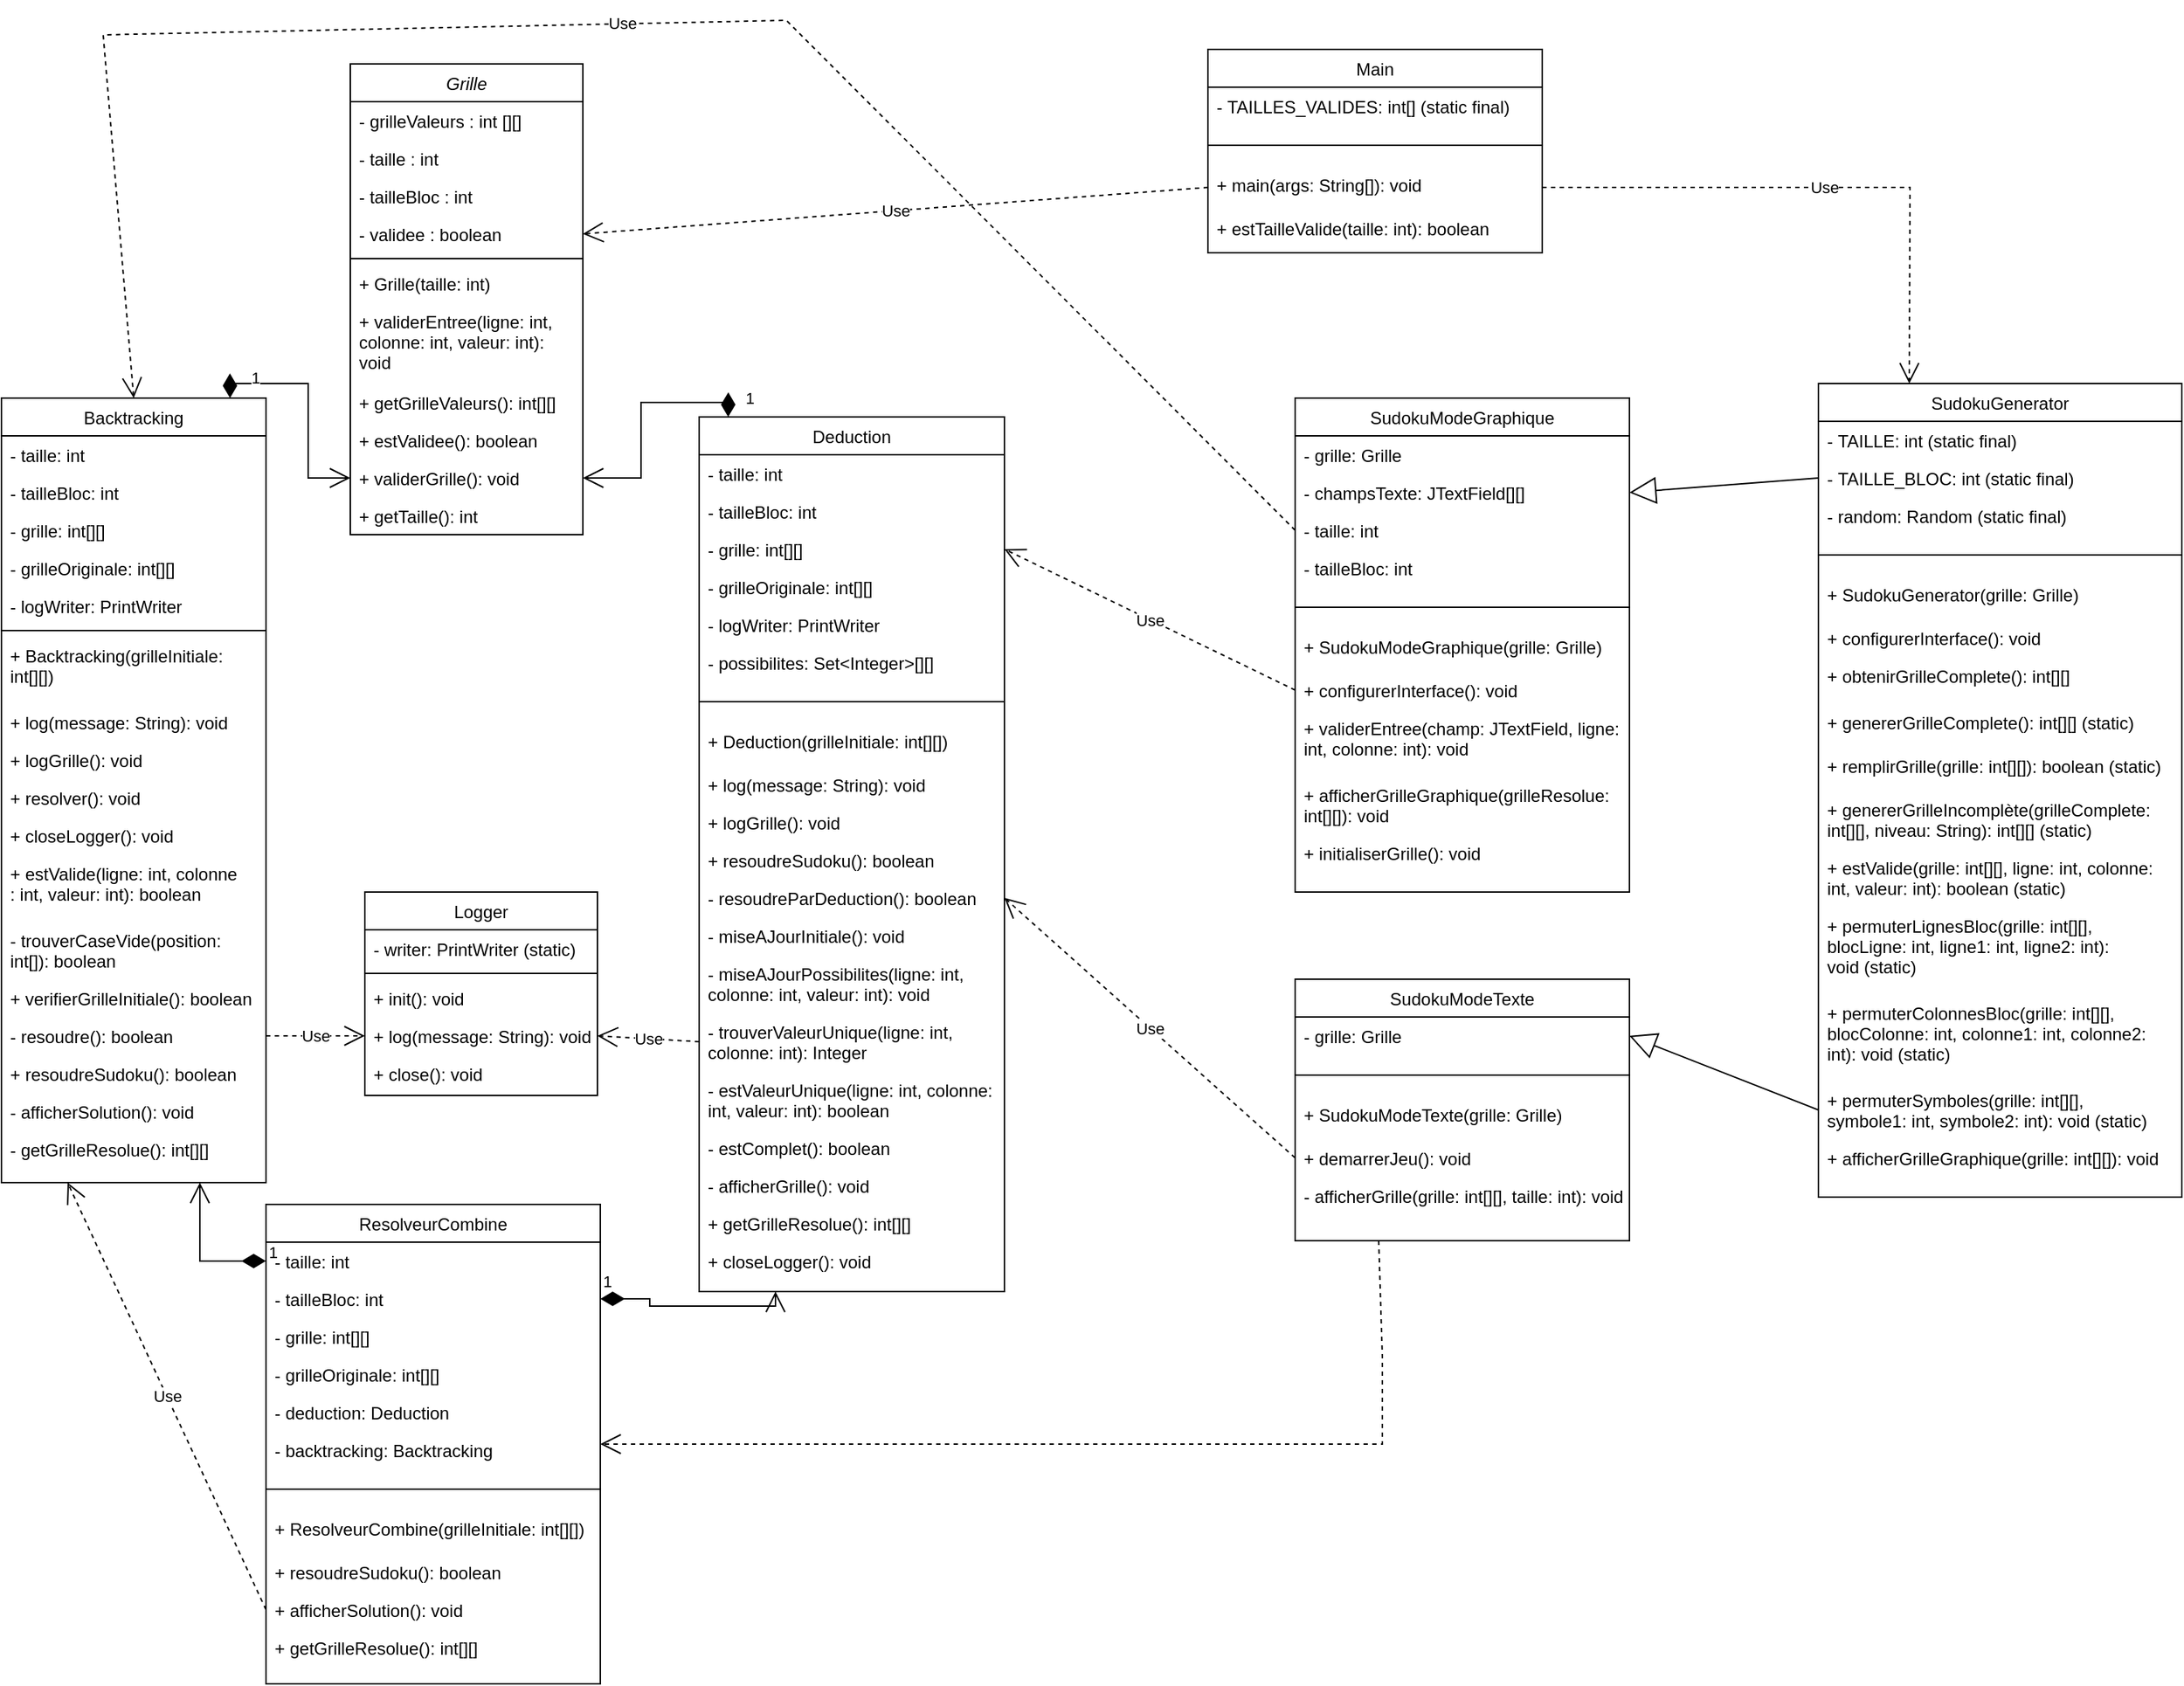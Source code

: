 <mxfile version="26.0.11">
  <diagram id="C5RBs43oDa-KdzZeNtuy" name="Page-1">
    <mxGraphModel grid="1" page="1" gridSize="10" guides="1" tooltips="1" connect="1" arrows="1" fold="1" pageScale="1" pageWidth="827" pageHeight="1169" math="0" shadow="0">
      <root>
        <mxCell id="WIyWlLk6GJQsqaUBKTNV-0" />
        <mxCell id="WIyWlLk6GJQsqaUBKTNV-1" parent="WIyWlLk6GJQsqaUBKTNV-0" />
        <mxCell id="zkfFHV4jXpPFQw0GAbJ--0" value="Grille" style="swimlane;fontStyle=2;align=center;verticalAlign=top;childLayout=stackLayout;horizontal=1;startSize=26;horizontalStack=0;resizeParent=1;resizeLast=0;collapsible=1;marginBottom=0;rounded=0;shadow=0;strokeWidth=1;" vertex="1" parent="WIyWlLk6GJQsqaUBKTNV-1">
          <mxGeometry x="370" y="40" width="160" height="324" as="geometry">
            <mxRectangle x="230" y="140" width="160" height="26" as="alternateBounds" />
          </mxGeometry>
        </mxCell>
        <mxCell id="zkfFHV4jXpPFQw0GAbJ--1" value="- grilleValeurs : int [][]" style="text;align=left;verticalAlign=top;spacingLeft=4;spacingRight=4;overflow=hidden;rotatable=0;points=[[0,0.5],[1,0.5]];portConstraint=eastwest;" vertex="1" parent="zkfFHV4jXpPFQw0GAbJ--0">
          <mxGeometry y="26" width="160" height="26" as="geometry" />
        </mxCell>
        <mxCell id="zkfFHV4jXpPFQw0GAbJ--2" value="- taille : int" style="text;align=left;verticalAlign=top;spacingLeft=4;spacingRight=4;overflow=hidden;rotatable=0;points=[[0,0.5],[1,0.5]];portConstraint=eastwest;rounded=0;shadow=0;html=0;" vertex="1" parent="zkfFHV4jXpPFQw0GAbJ--0">
          <mxGeometry y="52" width="160" height="26" as="geometry" />
        </mxCell>
        <mxCell id="zkfFHV4jXpPFQw0GAbJ--3" value="- tailleBloc : int&#xa;" style="text;align=left;verticalAlign=top;spacingLeft=4;spacingRight=4;overflow=hidden;rotatable=0;points=[[0,0.5],[1,0.5]];portConstraint=eastwest;rounded=0;shadow=0;html=0;" vertex="1" parent="zkfFHV4jXpPFQw0GAbJ--0">
          <mxGeometry y="78" width="160" height="26" as="geometry" />
        </mxCell>
        <mxCell id="7qTJmq_UCXZNehp3RRfn-0" value="- validee : boolean&#xa;" style="text;align=left;verticalAlign=top;spacingLeft=4;spacingRight=4;overflow=hidden;rotatable=0;points=[[0,0.5],[1,0.5]];portConstraint=eastwest;rounded=0;shadow=0;html=0;" vertex="1" parent="zkfFHV4jXpPFQw0GAbJ--0">
          <mxGeometry y="104" width="160" height="26" as="geometry" />
        </mxCell>
        <mxCell id="zkfFHV4jXpPFQw0GAbJ--4" value="" style="line;html=1;strokeWidth=1;align=left;verticalAlign=middle;spacingTop=-1;spacingLeft=3;spacingRight=3;rotatable=0;labelPosition=right;points=[];portConstraint=eastwest;" vertex="1" parent="zkfFHV4jXpPFQw0GAbJ--0">
          <mxGeometry y="130" width="160" height="8" as="geometry" />
        </mxCell>
        <mxCell id="zkfFHV4jXpPFQw0GAbJ--5" value="+ Grille(taille: int)&#xa;" style="text;align=left;verticalAlign=top;spacingLeft=4;spacingRight=4;overflow=hidden;rotatable=0;points=[[0,0.5],[1,0.5]];portConstraint=eastwest;" vertex="1" parent="zkfFHV4jXpPFQw0GAbJ--0">
          <mxGeometry y="138" width="160" height="26" as="geometry" />
        </mxCell>
        <mxCell id="7qTJmq_UCXZNehp3RRfn-1" value="+ validerEntree(ligne: int, &#xa;colonne: int, valeur: int): &#xa;void" style="text;align=left;verticalAlign=top;spacingLeft=4;spacingRight=4;overflow=hidden;rotatable=0;points=[[0,0.5],[1,0.5]];portConstraint=eastwest;" vertex="1" parent="zkfFHV4jXpPFQw0GAbJ--0">
          <mxGeometry y="164" width="160" height="56" as="geometry" />
        </mxCell>
        <mxCell id="7qTJmq_UCXZNehp3RRfn-2" value="+ getGrilleValeurs(): int[][]" style="text;align=left;verticalAlign=top;spacingLeft=4;spacingRight=4;overflow=hidden;rotatable=0;points=[[0,0.5],[1,0.5]];portConstraint=eastwest;" vertex="1" parent="zkfFHV4jXpPFQw0GAbJ--0">
          <mxGeometry y="220" width="160" height="26" as="geometry" />
        </mxCell>
        <mxCell id="7qTJmq_UCXZNehp3RRfn-3" value="+ estValidee(): boolean" style="text;align=left;verticalAlign=top;spacingLeft=4;spacingRight=4;overflow=hidden;rotatable=0;points=[[0,0.5],[1,0.5]];portConstraint=eastwest;" vertex="1" parent="zkfFHV4jXpPFQw0GAbJ--0">
          <mxGeometry y="246" width="160" height="26" as="geometry" />
        </mxCell>
        <mxCell id="7qTJmq_UCXZNehp3RRfn-4" value="+ validerGrille(): void" style="text;align=left;verticalAlign=top;spacingLeft=4;spacingRight=4;overflow=hidden;rotatable=0;points=[[0,0.5],[1,0.5]];portConstraint=eastwest;" vertex="1" parent="zkfFHV4jXpPFQw0GAbJ--0">
          <mxGeometry y="272" width="160" height="26" as="geometry" />
        </mxCell>
        <mxCell id="7qTJmq_UCXZNehp3RRfn-5" value="+ getTaille(): int" style="text;align=left;verticalAlign=top;spacingLeft=4;spacingRight=4;overflow=hidden;rotatable=0;points=[[0,0.5],[1,0.5]];portConstraint=eastwest;" vertex="1" parent="zkfFHV4jXpPFQw0GAbJ--0">
          <mxGeometry y="298" width="160" height="26" as="geometry" />
        </mxCell>
        <mxCell id="zkfFHV4jXpPFQw0GAbJ--13" value="Logger" style="swimlane;fontStyle=0;align=center;verticalAlign=top;childLayout=stackLayout;horizontal=1;startSize=26;horizontalStack=0;resizeParent=1;resizeLast=0;collapsible=1;marginBottom=0;rounded=0;shadow=0;strokeWidth=1;" vertex="1" parent="WIyWlLk6GJQsqaUBKTNV-1">
          <mxGeometry x="380" y="610" width="160" height="140" as="geometry">
            <mxRectangle x="340" y="380" width="170" height="26" as="alternateBounds" />
          </mxGeometry>
        </mxCell>
        <mxCell id="zkfFHV4jXpPFQw0GAbJ--14" value="- writer: PrintWriter (static)" style="text;align=left;verticalAlign=top;spacingLeft=4;spacingRight=4;overflow=hidden;rotatable=0;points=[[0,0.5],[1,0.5]];portConstraint=eastwest;" vertex="1" parent="zkfFHV4jXpPFQw0GAbJ--13">
          <mxGeometry y="26" width="160" height="26" as="geometry" />
        </mxCell>
        <mxCell id="zkfFHV4jXpPFQw0GAbJ--15" value="" style="line;html=1;strokeWidth=1;align=left;verticalAlign=middle;spacingTop=-1;spacingLeft=3;spacingRight=3;rotatable=0;labelPosition=right;points=[];portConstraint=eastwest;" vertex="1" parent="zkfFHV4jXpPFQw0GAbJ--13">
          <mxGeometry y="52" width="160" height="8" as="geometry" />
        </mxCell>
        <mxCell id="7qTJmq_UCXZNehp3RRfn-16" value="+ init(): void" style="text;align=left;verticalAlign=top;spacingLeft=4;spacingRight=4;overflow=hidden;rotatable=0;points=[[0,0.5],[1,0.5]];portConstraint=eastwest;" vertex="1" parent="zkfFHV4jXpPFQw0GAbJ--13">
          <mxGeometry y="60" width="160" height="26" as="geometry" />
        </mxCell>
        <mxCell id="7qTJmq_UCXZNehp3RRfn-17" value="+ log(message: String): void" style="text;align=left;verticalAlign=top;spacingLeft=4;spacingRight=4;overflow=hidden;rotatable=0;points=[[0,0.5],[1,0.5]];portConstraint=eastwest;" vertex="1" parent="zkfFHV4jXpPFQw0GAbJ--13">
          <mxGeometry y="86" width="160" height="26" as="geometry" />
        </mxCell>
        <mxCell id="7qTJmq_UCXZNehp3RRfn-18" value="+ close(): void" style="text;align=left;verticalAlign=top;spacingLeft=4;spacingRight=4;overflow=hidden;rotatable=0;points=[[0,0.5],[1,0.5]];portConstraint=eastwest;" vertex="1" parent="zkfFHV4jXpPFQw0GAbJ--13">
          <mxGeometry y="112" width="160" height="26" as="geometry" />
        </mxCell>
        <mxCell id="zkfFHV4jXpPFQw0GAbJ--17" value="Backtracking" style="swimlane;fontStyle=0;align=center;verticalAlign=top;childLayout=stackLayout;horizontal=1;startSize=26;horizontalStack=0;resizeParent=1;resizeLast=0;collapsible=1;marginBottom=0;rounded=0;shadow=0;strokeWidth=1;" vertex="1" parent="WIyWlLk6GJQsqaUBKTNV-1">
          <mxGeometry x="130" y="270" width="182" height="540" as="geometry">
            <mxRectangle x="550" y="140" width="160" height="26" as="alternateBounds" />
          </mxGeometry>
        </mxCell>
        <mxCell id="zkfFHV4jXpPFQw0GAbJ--18" value="- taille: int" style="text;align=left;verticalAlign=top;spacingLeft=4;spacingRight=4;overflow=hidden;rotatable=0;points=[[0,0.5],[1,0.5]];portConstraint=eastwest;" vertex="1" parent="zkfFHV4jXpPFQw0GAbJ--17">
          <mxGeometry y="26" width="182" height="26" as="geometry" />
        </mxCell>
        <mxCell id="zkfFHV4jXpPFQw0GAbJ--19" value="- tailleBloc: int" style="text;align=left;verticalAlign=top;spacingLeft=4;spacingRight=4;overflow=hidden;rotatable=0;points=[[0,0.5],[1,0.5]];portConstraint=eastwest;rounded=0;shadow=0;html=0;" vertex="1" parent="zkfFHV4jXpPFQw0GAbJ--17">
          <mxGeometry y="52" width="182" height="26" as="geometry" />
        </mxCell>
        <mxCell id="zkfFHV4jXpPFQw0GAbJ--20" value="- grille: int[][]" style="text;align=left;verticalAlign=top;spacingLeft=4;spacingRight=4;overflow=hidden;rotatable=0;points=[[0,0.5],[1,0.5]];portConstraint=eastwest;rounded=0;shadow=0;html=0;" vertex="1" parent="zkfFHV4jXpPFQw0GAbJ--17">
          <mxGeometry y="78" width="182" height="26" as="geometry" />
        </mxCell>
        <mxCell id="zkfFHV4jXpPFQw0GAbJ--21" value="- grilleOriginale: int[][]" style="text;align=left;verticalAlign=top;spacingLeft=4;spacingRight=4;overflow=hidden;rotatable=0;points=[[0,0.5],[1,0.5]];portConstraint=eastwest;rounded=0;shadow=0;html=0;" vertex="1" parent="zkfFHV4jXpPFQw0GAbJ--17">
          <mxGeometry y="104" width="182" height="26" as="geometry" />
        </mxCell>
        <mxCell id="zkfFHV4jXpPFQw0GAbJ--22" value="- logWriter: PrintWriter" style="text;align=left;verticalAlign=top;spacingLeft=4;spacingRight=4;overflow=hidden;rotatable=0;points=[[0,0.5],[1,0.5]];portConstraint=eastwest;rounded=0;shadow=0;html=0;" vertex="1" parent="zkfFHV4jXpPFQw0GAbJ--17">
          <mxGeometry y="130" width="182" height="26" as="geometry" />
        </mxCell>
        <mxCell id="zkfFHV4jXpPFQw0GAbJ--23" value="" style="line;html=1;strokeWidth=1;align=left;verticalAlign=middle;spacingTop=-1;spacingLeft=3;spacingRight=3;rotatable=0;labelPosition=right;points=[];portConstraint=eastwest;" vertex="1" parent="zkfFHV4jXpPFQw0GAbJ--17">
          <mxGeometry y="156" width="182" height="8" as="geometry" />
        </mxCell>
        <mxCell id="zkfFHV4jXpPFQw0GAbJ--24" value="+ Backtracking(grilleInitiale: &#xa;int[][])" style="text;align=left;verticalAlign=top;spacingLeft=4;spacingRight=4;overflow=hidden;rotatable=0;points=[[0,0.5],[1,0.5]];portConstraint=eastwest;" vertex="1" parent="zkfFHV4jXpPFQw0GAbJ--17">
          <mxGeometry y="164" width="182" height="46" as="geometry" />
        </mxCell>
        <mxCell id="zkfFHV4jXpPFQw0GAbJ--25" value="+ log(message: String): void" style="text;align=left;verticalAlign=top;spacingLeft=4;spacingRight=4;overflow=hidden;rotatable=0;points=[[0,0.5],[1,0.5]];portConstraint=eastwest;" vertex="1" parent="zkfFHV4jXpPFQw0GAbJ--17">
          <mxGeometry y="210" width="182" height="26" as="geometry" />
        </mxCell>
        <mxCell id="7qTJmq_UCXZNehp3RRfn-6" value="+ logGrille(): void" style="text;align=left;verticalAlign=top;spacingLeft=4;spacingRight=4;overflow=hidden;rotatable=0;points=[[0,0.5],[1,0.5]];portConstraint=eastwest;" vertex="1" parent="zkfFHV4jXpPFQw0GAbJ--17">
          <mxGeometry y="236" width="182" height="26" as="geometry" />
        </mxCell>
        <mxCell id="7qTJmq_UCXZNehp3RRfn-7" value="+ resolver(): void" style="text;align=left;verticalAlign=top;spacingLeft=4;spacingRight=4;overflow=hidden;rotatable=0;points=[[0,0.5],[1,0.5]];portConstraint=eastwest;" vertex="1" parent="zkfFHV4jXpPFQw0GAbJ--17">
          <mxGeometry y="262" width="182" height="26" as="geometry" />
        </mxCell>
        <mxCell id="7qTJmq_UCXZNehp3RRfn-8" value="+ closeLogger(): void " style="text;align=left;verticalAlign=top;spacingLeft=4;spacingRight=4;overflow=hidden;rotatable=0;points=[[0,0.5],[1,0.5]];portConstraint=eastwest;" vertex="1" parent="zkfFHV4jXpPFQw0GAbJ--17">
          <mxGeometry y="288" width="182" height="26" as="geometry" />
        </mxCell>
        <mxCell id="7qTJmq_UCXZNehp3RRfn-9" value="+ estValide(ligne: int, colonne&#xa;: int, valeur: int): boolean" style="text;align=left;verticalAlign=top;spacingLeft=4;spacingRight=4;overflow=hidden;rotatable=0;points=[[0,0.5],[1,0.5]];portConstraint=eastwest;" vertex="1" parent="zkfFHV4jXpPFQw0GAbJ--17">
          <mxGeometry y="314" width="182" height="46" as="geometry" />
        </mxCell>
        <mxCell id="7qTJmq_UCXZNehp3RRfn-10" value="- trouverCaseVide(position: &#xa;int[]): boolean" style="text;align=left;verticalAlign=top;spacingLeft=4;spacingRight=4;overflow=hidden;rotatable=0;points=[[0,0.5],[1,0.5]];portConstraint=eastwest;" vertex="1" parent="zkfFHV4jXpPFQw0GAbJ--17">
          <mxGeometry y="360" width="182" height="40" as="geometry" />
        </mxCell>
        <mxCell id="7qTJmq_UCXZNehp3RRfn-11" value="+ verifierGrilleInitiale(): boolean" style="text;align=left;verticalAlign=top;spacingLeft=4;spacingRight=4;overflow=hidden;rotatable=0;points=[[0,0.5],[1,0.5]];portConstraint=eastwest;" vertex="1" parent="zkfFHV4jXpPFQw0GAbJ--17">
          <mxGeometry y="400" width="182" height="26" as="geometry" />
        </mxCell>
        <mxCell id="7qTJmq_UCXZNehp3RRfn-12" value="- resoudre(): boolean" style="text;align=left;verticalAlign=top;spacingLeft=4;spacingRight=4;overflow=hidden;rotatable=0;points=[[0,0.5],[1,0.5]];portConstraint=eastwest;" vertex="1" parent="zkfFHV4jXpPFQw0GAbJ--17">
          <mxGeometry y="426" width="182" height="26" as="geometry" />
        </mxCell>
        <mxCell id="7qTJmq_UCXZNehp3RRfn-13" value="+ resoudreSudoku(): boolean" style="text;align=left;verticalAlign=top;spacingLeft=4;spacingRight=4;overflow=hidden;rotatable=0;points=[[0,0.5],[1,0.5]];portConstraint=eastwest;" vertex="1" parent="zkfFHV4jXpPFQw0GAbJ--17">
          <mxGeometry y="452" width="182" height="26" as="geometry" />
        </mxCell>
        <mxCell id="7qTJmq_UCXZNehp3RRfn-14" value="- afficherSolution(): void" style="text;align=left;verticalAlign=top;spacingLeft=4;spacingRight=4;overflow=hidden;rotatable=0;points=[[0,0.5],[1,0.5]];portConstraint=eastwest;" vertex="1" parent="zkfFHV4jXpPFQw0GAbJ--17">
          <mxGeometry y="478" width="182" height="26" as="geometry" />
        </mxCell>
        <mxCell id="7qTJmq_UCXZNehp3RRfn-15" value="- getGrilleResolue(): int[][]" style="text;align=left;verticalAlign=top;spacingLeft=4;spacingRight=4;overflow=hidden;rotatable=0;points=[[0,0.5],[1,0.5]];portConstraint=eastwest;" vertex="1" parent="zkfFHV4jXpPFQw0GAbJ--17">
          <mxGeometry y="504" width="182" height="26" as="geometry" />
        </mxCell>
        <mxCell id="7qTJmq_UCXZNehp3RRfn-20" value="Deduction" style="swimlane;fontStyle=0;align=center;verticalAlign=top;childLayout=stackLayout;horizontal=1;startSize=26;horizontalStack=0;resizeParent=1;resizeLast=0;collapsible=1;marginBottom=0;rounded=0;shadow=0;strokeWidth=1;" vertex="1" parent="WIyWlLk6GJQsqaUBKTNV-1">
          <mxGeometry x="610" y="283" width="210" height="602" as="geometry">
            <mxRectangle x="550" y="140" width="160" height="26" as="alternateBounds" />
          </mxGeometry>
        </mxCell>
        <mxCell id="7qTJmq_UCXZNehp3RRfn-21" value="- taille: int" style="text;align=left;verticalAlign=top;spacingLeft=4;spacingRight=4;overflow=hidden;rotatable=0;points=[[0,0.5],[1,0.5]];portConstraint=eastwest;" vertex="1" parent="7qTJmq_UCXZNehp3RRfn-20">
          <mxGeometry y="26" width="210" height="26" as="geometry" />
        </mxCell>
        <mxCell id="7qTJmq_UCXZNehp3RRfn-22" value="- tailleBloc: int" style="text;align=left;verticalAlign=top;spacingLeft=4;spacingRight=4;overflow=hidden;rotatable=0;points=[[0,0.5],[1,0.5]];portConstraint=eastwest;rounded=0;shadow=0;html=0;" vertex="1" parent="7qTJmq_UCXZNehp3RRfn-20">
          <mxGeometry y="52" width="210" height="26" as="geometry" />
        </mxCell>
        <mxCell id="7qTJmq_UCXZNehp3RRfn-23" value="- grille: int[][]" style="text;align=left;verticalAlign=top;spacingLeft=4;spacingRight=4;overflow=hidden;rotatable=0;points=[[0,0.5],[1,0.5]];portConstraint=eastwest;rounded=0;shadow=0;html=0;" vertex="1" parent="7qTJmq_UCXZNehp3RRfn-20">
          <mxGeometry y="78" width="210" height="26" as="geometry" />
        </mxCell>
        <mxCell id="7qTJmq_UCXZNehp3RRfn-24" value="- grilleOriginale: int[][]" style="text;align=left;verticalAlign=top;spacingLeft=4;spacingRight=4;overflow=hidden;rotatable=0;points=[[0,0.5],[1,0.5]];portConstraint=eastwest;rounded=0;shadow=0;html=0;" vertex="1" parent="7qTJmq_UCXZNehp3RRfn-20">
          <mxGeometry y="104" width="210" height="26" as="geometry" />
        </mxCell>
        <mxCell id="7qTJmq_UCXZNehp3RRfn-25" value="- logWriter: PrintWriter" style="text;align=left;verticalAlign=top;spacingLeft=4;spacingRight=4;overflow=hidden;rotatable=0;points=[[0,0.5],[1,0.5]];portConstraint=eastwest;rounded=0;shadow=0;html=0;" vertex="1" parent="7qTJmq_UCXZNehp3RRfn-20">
          <mxGeometry y="130" width="210" height="26" as="geometry" />
        </mxCell>
        <mxCell id="7qTJmq_UCXZNehp3RRfn-39" value="- possibilites: Set&lt;Integer&gt;[][]" style="text;align=left;verticalAlign=top;spacingLeft=4;spacingRight=4;overflow=hidden;rotatable=0;points=[[0,0.5],[1,0.5]];portConstraint=eastwest;rounded=0;shadow=0;html=0;" vertex="1" parent="7qTJmq_UCXZNehp3RRfn-20">
          <mxGeometry y="156" width="210" height="26" as="geometry" />
        </mxCell>
        <mxCell id="7qTJmq_UCXZNehp3RRfn-26" value="" style="line;html=1;strokeWidth=1;align=left;verticalAlign=middle;spacingTop=-1;spacingLeft=3;spacingRight=3;rotatable=0;labelPosition=right;points=[];portConstraint=eastwest;" vertex="1" parent="7qTJmq_UCXZNehp3RRfn-20">
          <mxGeometry y="182" width="210" height="28" as="geometry" />
        </mxCell>
        <mxCell id="7qTJmq_UCXZNehp3RRfn-27" value="+ Deduction(grilleInitiale: int[][])" style="text;align=left;verticalAlign=top;spacingLeft=4;spacingRight=4;overflow=hidden;rotatable=0;points=[[0,0.5],[1,0.5]];portConstraint=eastwest;" vertex="1" parent="7qTJmq_UCXZNehp3RRfn-20">
          <mxGeometry y="210" width="210" height="30" as="geometry" />
        </mxCell>
        <mxCell id="7qTJmq_UCXZNehp3RRfn-28" value="+ log(message: String): void" style="text;align=left;verticalAlign=top;spacingLeft=4;spacingRight=4;overflow=hidden;rotatable=0;points=[[0,0.5],[1,0.5]];portConstraint=eastwest;" vertex="1" parent="7qTJmq_UCXZNehp3RRfn-20">
          <mxGeometry y="240" width="210" height="26" as="geometry" />
        </mxCell>
        <mxCell id="7qTJmq_UCXZNehp3RRfn-29" value="+ logGrille(): void" style="text;align=left;verticalAlign=top;spacingLeft=4;spacingRight=4;overflow=hidden;rotatable=0;points=[[0,0.5],[1,0.5]];portConstraint=eastwest;" vertex="1" parent="7qTJmq_UCXZNehp3RRfn-20">
          <mxGeometry y="266" width="210" height="26" as="geometry" />
        </mxCell>
        <mxCell id="7qTJmq_UCXZNehp3RRfn-30" value="+ resoudreSudoku(): boolean" style="text;align=left;verticalAlign=top;spacingLeft=4;spacingRight=4;overflow=hidden;rotatable=0;points=[[0,0.5],[1,0.5]];portConstraint=eastwest;" vertex="1" parent="7qTJmq_UCXZNehp3RRfn-20">
          <mxGeometry y="292" width="210" height="26" as="geometry" />
        </mxCell>
        <mxCell id="7qTJmq_UCXZNehp3RRfn-31" value="- resoudreParDeduction(): boolean" style="text;align=left;verticalAlign=top;spacingLeft=4;spacingRight=4;overflow=hidden;rotatable=0;points=[[0,0.5],[1,0.5]];portConstraint=eastwest;" vertex="1" parent="7qTJmq_UCXZNehp3RRfn-20">
          <mxGeometry y="318" width="210" height="26" as="geometry" />
        </mxCell>
        <mxCell id="7qTJmq_UCXZNehp3RRfn-32" value="- miseAJourInitiale(): void" style="text;align=left;verticalAlign=top;spacingLeft=4;spacingRight=4;overflow=hidden;rotatable=0;points=[[0,0.5],[1,0.5]];portConstraint=eastwest;" vertex="1" parent="7qTJmq_UCXZNehp3RRfn-20">
          <mxGeometry y="344" width="210" height="26" as="geometry" />
        </mxCell>
        <mxCell id="7qTJmq_UCXZNehp3RRfn-33" value="- miseAJourPossibilites(ligne: int, &#xa;colonne: int, valeur: int): void" style="text;align=left;verticalAlign=top;spacingLeft=4;spacingRight=4;overflow=hidden;rotatable=0;points=[[0,0.5],[1,0.5]];portConstraint=eastwest;" vertex="1" parent="7qTJmq_UCXZNehp3RRfn-20">
          <mxGeometry y="370" width="210" height="40" as="geometry" />
        </mxCell>
        <mxCell id="7qTJmq_UCXZNehp3RRfn-34" value="- trouverValeurUnique(ligne: int, &#xa;colonne: int): Integer" style="text;align=left;verticalAlign=top;spacingLeft=4;spacingRight=4;overflow=hidden;rotatable=0;points=[[0,0.5],[1,0.5]];portConstraint=eastwest;" vertex="1" parent="7qTJmq_UCXZNehp3RRfn-20">
          <mxGeometry y="410" width="210" height="40" as="geometry" />
        </mxCell>
        <mxCell id="7qTJmq_UCXZNehp3RRfn-35" value="- estValeurUnique(ligne: int, colonne: &#xa;int, valeur: int): boolean" style="text;align=left;verticalAlign=top;spacingLeft=4;spacingRight=4;overflow=hidden;rotatable=0;points=[[0,0.5],[1,0.5]];portConstraint=eastwest;" vertex="1" parent="7qTJmq_UCXZNehp3RRfn-20">
          <mxGeometry y="450" width="210" height="40" as="geometry" />
        </mxCell>
        <mxCell id="7qTJmq_UCXZNehp3RRfn-36" value="- estComplet(): boolean" style="text;align=left;verticalAlign=top;spacingLeft=4;spacingRight=4;overflow=hidden;rotatable=0;points=[[0,0.5],[1,0.5]];portConstraint=eastwest;" vertex="1" parent="7qTJmq_UCXZNehp3RRfn-20">
          <mxGeometry y="490" width="210" height="26" as="geometry" />
        </mxCell>
        <mxCell id="7qTJmq_UCXZNehp3RRfn-37" value="- afficherGrille(): void" style="text;align=left;verticalAlign=top;spacingLeft=4;spacingRight=4;overflow=hidden;rotatable=0;points=[[0,0.5],[1,0.5]];portConstraint=eastwest;" vertex="1" parent="7qTJmq_UCXZNehp3RRfn-20">
          <mxGeometry y="516" width="210" height="26" as="geometry" />
        </mxCell>
        <mxCell id="7qTJmq_UCXZNehp3RRfn-38" value="+ getGrilleResolue(): int[][]" style="text;align=left;verticalAlign=top;spacingLeft=4;spacingRight=4;overflow=hidden;rotatable=0;points=[[0,0.5],[1,0.5]];portConstraint=eastwest;" vertex="1" parent="7qTJmq_UCXZNehp3RRfn-20">
          <mxGeometry y="542" width="210" height="26" as="geometry" />
        </mxCell>
        <mxCell id="7qTJmq_UCXZNehp3RRfn-41" value="+ closeLogger(): void" style="text;align=left;verticalAlign=top;spacingLeft=4;spacingRight=4;overflow=hidden;rotatable=0;points=[[0,0.5],[1,0.5]];portConstraint=eastwest;" vertex="1" parent="7qTJmq_UCXZNehp3RRfn-20">
          <mxGeometry y="568" width="210" height="26" as="geometry" />
        </mxCell>
        <mxCell id="7qTJmq_UCXZNehp3RRfn-63" value="SudokuModeGraphique     " style="swimlane;fontStyle=0;align=center;verticalAlign=top;childLayout=stackLayout;horizontal=1;startSize=26;horizontalStack=0;resizeParent=1;resizeLast=0;collapsible=1;marginBottom=0;rounded=0;shadow=0;strokeWidth=1;" vertex="1" parent="WIyWlLk6GJQsqaUBKTNV-1">
          <mxGeometry x="1020" y="270" width="230" height="340" as="geometry">
            <mxRectangle x="550" y="140" width="160" height="26" as="alternateBounds" />
          </mxGeometry>
        </mxCell>
        <mxCell id="7qTJmq_UCXZNehp3RRfn-64" value="- grille: Grille" style="text;align=left;verticalAlign=top;spacingLeft=4;spacingRight=4;overflow=hidden;rotatable=0;points=[[0,0.5],[1,0.5]];portConstraint=eastwest;" vertex="1" parent="7qTJmq_UCXZNehp3RRfn-63">
          <mxGeometry y="26" width="230" height="26" as="geometry" />
        </mxCell>
        <mxCell id="7qTJmq_UCXZNehp3RRfn-65" value="- champsTexte: JTextField[][]" style="text;align=left;verticalAlign=top;spacingLeft=4;spacingRight=4;overflow=hidden;rotatable=0;points=[[0,0.5],[1,0.5]];portConstraint=eastwest;rounded=0;shadow=0;html=0;" vertex="1" parent="7qTJmq_UCXZNehp3RRfn-63">
          <mxGeometry y="52" width="230" height="26" as="geometry" />
        </mxCell>
        <mxCell id="7qTJmq_UCXZNehp3RRfn-66" value="- taille: int" style="text;align=left;verticalAlign=top;spacingLeft=4;spacingRight=4;overflow=hidden;rotatable=0;points=[[0,0.5],[1,0.5]];portConstraint=eastwest;rounded=0;shadow=0;html=0;" vertex="1" parent="7qTJmq_UCXZNehp3RRfn-63">
          <mxGeometry y="78" width="230" height="26" as="geometry" />
        </mxCell>
        <mxCell id="7qTJmq_UCXZNehp3RRfn-67" value="- tailleBloc: int" style="text;align=left;verticalAlign=top;spacingLeft=4;spacingRight=4;overflow=hidden;rotatable=0;points=[[0,0.5],[1,0.5]];portConstraint=eastwest;rounded=0;shadow=0;html=0;" vertex="1" parent="7qTJmq_UCXZNehp3RRfn-63">
          <mxGeometry y="104" width="230" height="26" as="geometry" />
        </mxCell>
        <mxCell id="7qTJmq_UCXZNehp3RRfn-70" value="" style="line;html=1;strokeWidth=1;align=left;verticalAlign=middle;spacingTop=-1;spacingLeft=3;spacingRight=3;rotatable=0;labelPosition=right;points=[];portConstraint=eastwest;" vertex="1" parent="7qTJmq_UCXZNehp3RRfn-63">
          <mxGeometry y="130" width="230" height="28" as="geometry" />
        </mxCell>
        <mxCell id="7qTJmq_UCXZNehp3RRfn-71" value="+ SudokuModeGraphique(grille: Grille)" style="text;align=left;verticalAlign=top;spacingLeft=4;spacingRight=4;overflow=hidden;rotatable=0;points=[[0,0.5],[1,0.5]];portConstraint=eastwest;" vertex="1" parent="7qTJmq_UCXZNehp3RRfn-63">
          <mxGeometry y="158" width="230" height="30" as="geometry" />
        </mxCell>
        <mxCell id="7qTJmq_UCXZNehp3RRfn-72" value="+ configurerInterface(): void" style="text;align=left;verticalAlign=top;spacingLeft=4;spacingRight=4;overflow=hidden;rotatable=0;points=[[0,0.5],[1,0.5]];portConstraint=eastwest;" vertex="1" parent="7qTJmq_UCXZNehp3RRfn-63">
          <mxGeometry y="188" width="230" height="26" as="geometry" />
        </mxCell>
        <mxCell id="7qTJmq_UCXZNehp3RRfn-73" value="+ validerEntree(champ: JTextField, ligne: &#xa;int, colonne: int): void" style="text;align=left;verticalAlign=top;spacingLeft=4;spacingRight=4;overflow=hidden;rotatable=0;points=[[0,0.5],[1,0.5]];portConstraint=eastwest;" vertex="1" parent="7qTJmq_UCXZNehp3RRfn-63">
          <mxGeometry y="214" width="230" height="46" as="geometry" />
        </mxCell>
        <mxCell id="7qTJmq_UCXZNehp3RRfn-74" value="+ afficherGrilleGraphique(grilleResolue: &#xa;int[][]): void" style="text;align=left;verticalAlign=top;spacingLeft=4;spacingRight=4;overflow=hidden;rotatable=0;points=[[0,0.5],[1,0.5]];portConstraint=eastwest;" vertex="1" parent="7qTJmq_UCXZNehp3RRfn-63">
          <mxGeometry y="260" width="230" height="40" as="geometry" />
        </mxCell>
        <mxCell id="7qTJmq_UCXZNehp3RRfn-75" value="+ initialiserGrille(): void" style="text;align=left;verticalAlign=top;spacingLeft=4;spacingRight=4;overflow=hidden;rotatable=0;points=[[0,0.5],[1,0.5]];portConstraint=eastwest;" vertex="1" parent="7qTJmq_UCXZNehp3RRfn-63">
          <mxGeometry y="300" width="230" height="30" as="geometry" />
        </mxCell>
        <mxCell id="7qTJmq_UCXZNehp3RRfn-76" value="SudokuModeTexte" style="swimlane;fontStyle=0;align=center;verticalAlign=top;childLayout=stackLayout;horizontal=1;startSize=26;horizontalStack=0;resizeParent=1;resizeLast=0;collapsible=1;marginBottom=0;rounded=0;shadow=0;strokeWidth=1;" vertex="1" parent="WIyWlLk6GJQsqaUBKTNV-1">
          <mxGeometry x="1020" y="670" width="230" height="180" as="geometry">
            <mxRectangle x="550" y="140" width="160" height="26" as="alternateBounds" />
          </mxGeometry>
        </mxCell>
        <mxCell id="7qTJmq_UCXZNehp3RRfn-77" value="- grille: Grille" style="text;align=left;verticalAlign=top;spacingLeft=4;spacingRight=4;overflow=hidden;rotatable=0;points=[[0,0.5],[1,0.5]];portConstraint=eastwest;" vertex="1" parent="7qTJmq_UCXZNehp3RRfn-76">
          <mxGeometry y="26" width="230" height="26" as="geometry" />
        </mxCell>
        <mxCell id="7qTJmq_UCXZNehp3RRfn-81" value="" style="line;html=1;strokeWidth=1;align=left;verticalAlign=middle;spacingTop=-1;spacingLeft=3;spacingRight=3;rotatable=0;labelPosition=right;points=[];portConstraint=eastwest;" vertex="1" parent="7qTJmq_UCXZNehp3RRfn-76">
          <mxGeometry y="52" width="230" height="28" as="geometry" />
        </mxCell>
        <mxCell id="7qTJmq_UCXZNehp3RRfn-82" value="+ SudokuModeTexte(grille: Grille)" style="text;align=left;verticalAlign=top;spacingLeft=4;spacingRight=4;overflow=hidden;rotatable=0;points=[[0,0.5],[1,0.5]];portConstraint=eastwest;" vertex="1" parent="7qTJmq_UCXZNehp3RRfn-76">
          <mxGeometry y="80" width="230" height="30" as="geometry" />
        </mxCell>
        <mxCell id="7qTJmq_UCXZNehp3RRfn-83" value="+ demarrerJeu(): void" style="text;align=left;verticalAlign=top;spacingLeft=4;spacingRight=4;overflow=hidden;rotatable=0;points=[[0,0.5],[1,0.5]];portConstraint=eastwest;" vertex="1" parent="7qTJmq_UCXZNehp3RRfn-76">
          <mxGeometry y="110" width="230" height="26" as="geometry" />
        </mxCell>
        <mxCell id="7qTJmq_UCXZNehp3RRfn-84" value="- afficherGrille(grille: int[][], taille: int): void" style="text;align=left;verticalAlign=top;spacingLeft=4;spacingRight=4;overflow=hidden;rotatable=0;points=[[0,0.5],[1,0.5]];portConstraint=eastwest;" vertex="1" parent="7qTJmq_UCXZNehp3RRfn-76">
          <mxGeometry y="136" width="230" height="24" as="geometry" />
        </mxCell>
        <mxCell id="7qTJmq_UCXZNehp3RRfn-87" value="SudokuGenerator            " style="swimlane;fontStyle=0;align=center;verticalAlign=top;childLayout=stackLayout;horizontal=1;startSize=26;horizontalStack=0;resizeParent=1;resizeLast=0;collapsible=1;marginBottom=0;rounded=0;shadow=0;strokeWidth=1;" vertex="1" parent="WIyWlLk6GJQsqaUBKTNV-1">
          <mxGeometry x="1380" y="260" width="250" height="560" as="geometry">
            <mxRectangle x="550" y="140" width="160" height="26" as="alternateBounds" />
          </mxGeometry>
        </mxCell>
        <mxCell id="7qTJmq_UCXZNehp3RRfn-88" value="- TAILLE: int (static final)" style="text;align=left;verticalAlign=top;spacingLeft=4;spacingRight=4;overflow=hidden;rotatable=0;points=[[0,0.5],[1,0.5]];portConstraint=eastwest;" vertex="1" parent="7qTJmq_UCXZNehp3RRfn-87">
          <mxGeometry y="26" width="250" height="26" as="geometry" />
        </mxCell>
        <mxCell id="7qTJmq_UCXZNehp3RRfn-89" value="- TAILLE_BLOC: int (static final)" style="text;align=left;verticalAlign=top;spacingLeft=4;spacingRight=4;overflow=hidden;rotatable=0;points=[[0,0.5],[1,0.5]];portConstraint=eastwest;rounded=0;shadow=0;html=0;" vertex="1" parent="7qTJmq_UCXZNehp3RRfn-87">
          <mxGeometry y="52" width="250" height="26" as="geometry" />
        </mxCell>
        <mxCell id="7qTJmq_UCXZNehp3RRfn-90" value="- random: Random (static final)" style="text;align=left;verticalAlign=top;spacingLeft=4;spacingRight=4;overflow=hidden;rotatable=0;points=[[0,0.5],[1,0.5]];portConstraint=eastwest;rounded=0;shadow=0;html=0;" vertex="1" parent="7qTJmq_UCXZNehp3RRfn-87">
          <mxGeometry y="78" width="250" height="26" as="geometry" />
        </mxCell>
        <mxCell id="7qTJmq_UCXZNehp3RRfn-92" value="" style="line;html=1;strokeWidth=1;align=left;verticalAlign=middle;spacingTop=-1;spacingLeft=3;spacingRight=3;rotatable=0;labelPosition=right;points=[];portConstraint=eastwest;" vertex="1" parent="7qTJmq_UCXZNehp3RRfn-87">
          <mxGeometry y="104" width="250" height="28" as="geometry" />
        </mxCell>
        <mxCell id="7qTJmq_UCXZNehp3RRfn-93" value="+ SudokuGenerator(grille: Grille)" style="text;align=left;verticalAlign=top;spacingLeft=4;spacingRight=4;overflow=hidden;rotatable=0;points=[[0,0.5],[1,0.5]];portConstraint=eastwest;" vertex="1" parent="7qTJmq_UCXZNehp3RRfn-87">
          <mxGeometry y="132" width="250" height="30" as="geometry" />
        </mxCell>
        <mxCell id="7qTJmq_UCXZNehp3RRfn-94" value="+ configurerInterface(): void" style="text;align=left;verticalAlign=top;spacingLeft=4;spacingRight=4;overflow=hidden;rotatable=0;points=[[0,0.5],[1,0.5]];portConstraint=eastwest;" vertex="1" parent="7qTJmq_UCXZNehp3RRfn-87">
          <mxGeometry y="162" width="250" height="26" as="geometry" />
        </mxCell>
        <mxCell id="7qTJmq_UCXZNehp3RRfn-95" value="+ obtenirGrilleComplete(): int[][]" style="text;align=left;verticalAlign=top;spacingLeft=4;spacingRight=4;overflow=hidden;rotatable=0;points=[[0,0.5],[1,0.5]];portConstraint=eastwest;" vertex="1" parent="7qTJmq_UCXZNehp3RRfn-87">
          <mxGeometry y="188" width="250" height="32" as="geometry" />
        </mxCell>
        <mxCell id="7qTJmq_UCXZNehp3RRfn-96" value="+ genererGrilleComplete(): int[][] (static)" style="text;align=left;verticalAlign=top;spacingLeft=4;spacingRight=4;overflow=hidden;rotatable=0;points=[[0,0.5],[1,0.5]];portConstraint=eastwest;" vertex="1" parent="7qTJmq_UCXZNehp3RRfn-87">
          <mxGeometry y="220" width="250" height="30" as="geometry" />
        </mxCell>
        <mxCell id="7qTJmq_UCXZNehp3RRfn-97" value="+ remplirGrille(grille: int[][]): boolean (static)" style="text;align=left;verticalAlign=top;spacingLeft=4;spacingRight=4;overflow=hidden;rotatable=0;points=[[0,0.5],[1,0.5]];portConstraint=eastwest;" vertex="1" parent="7qTJmq_UCXZNehp3RRfn-87">
          <mxGeometry y="250" width="250" height="30" as="geometry" />
        </mxCell>
        <mxCell id="7qTJmq_UCXZNehp3RRfn-98" value="+ genererGrilleIncomplète(grilleComplete: &#xa;int[][], niveau: String): int[][] (static)" style="text;align=left;verticalAlign=top;spacingLeft=4;spacingRight=4;overflow=hidden;rotatable=0;points=[[0,0.5],[1,0.5]];portConstraint=eastwest;" vertex="1" parent="7qTJmq_UCXZNehp3RRfn-87">
          <mxGeometry y="280" width="250" height="40" as="geometry" />
        </mxCell>
        <mxCell id="7qTJmq_UCXZNehp3RRfn-99" value="+ estValide(grille: int[][], ligne: int, colonne: &#xa;int, valeur: int): boolean (static)" style="text;align=left;verticalAlign=top;spacingLeft=4;spacingRight=4;overflow=hidden;rotatable=0;points=[[0,0.5],[1,0.5]];portConstraint=eastwest;" vertex="1" parent="7qTJmq_UCXZNehp3RRfn-87">
          <mxGeometry y="320" width="250" height="40" as="geometry" />
        </mxCell>
        <mxCell id="7qTJmq_UCXZNehp3RRfn-100" value="+ permuterLignesBloc(grille: int[][], &#xa;blocLigne: int, ligne1: int, ligne2: int): &#xa;void (static)" style="text;align=left;verticalAlign=top;spacingLeft=4;spacingRight=4;overflow=hidden;rotatable=0;points=[[0,0.5],[1,0.5]];portConstraint=eastwest;" vertex="1" parent="7qTJmq_UCXZNehp3RRfn-87">
          <mxGeometry y="360" width="250" height="60" as="geometry" />
        </mxCell>
        <mxCell id="7qTJmq_UCXZNehp3RRfn-101" value="+ permuterColonnesBloc(grille: int[][], &#xa;blocColonne: int, colonne1: int, colonne2: &#xa;int): void (static)" style="text;align=left;verticalAlign=top;spacingLeft=4;spacingRight=4;overflow=hidden;rotatable=0;points=[[0,0.5],[1,0.5]];portConstraint=eastwest;" vertex="1" parent="7qTJmq_UCXZNehp3RRfn-87">
          <mxGeometry y="420" width="250" height="60" as="geometry" />
        </mxCell>
        <mxCell id="7qTJmq_UCXZNehp3RRfn-102" value="+ permuterSymboles(grille: int[][], &#xa;symbole1: int, symbole2: int): void (static)" style="text;align=left;verticalAlign=top;spacingLeft=4;spacingRight=4;overflow=hidden;rotatable=0;points=[[0,0.5],[1,0.5]];portConstraint=eastwest;" vertex="1" parent="7qTJmq_UCXZNehp3RRfn-87">
          <mxGeometry y="480" width="250" height="40" as="geometry" />
        </mxCell>
        <mxCell id="7qTJmq_UCXZNehp3RRfn-103" value="+ afficherGrilleGraphique(grille: int[][]): void" style="text;align=left;verticalAlign=top;spacingLeft=4;spacingRight=4;overflow=hidden;rotatable=0;points=[[0,0.5],[1,0.5]];portConstraint=eastwest;" vertex="1" parent="7qTJmq_UCXZNehp3RRfn-87">
          <mxGeometry y="520" width="250" height="40" as="geometry" />
        </mxCell>
        <mxCell id="7qTJmq_UCXZNehp3RRfn-104" value="Main" style="swimlane;fontStyle=0;align=center;verticalAlign=top;childLayout=stackLayout;horizontal=1;startSize=26;horizontalStack=0;resizeParent=1;resizeLast=0;collapsible=1;marginBottom=0;rounded=0;shadow=0;strokeWidth=1;" vertex="1" parent="WIyWlLk6GJQsqaUBKTNV-1">
          <mxGeometry x="960" y="30" width="230" height="140" as="geometry">
            <mxRectangle x="550" y="140" width="160" height="26" as="alternateBounds" />
          </mxGeometry>
        </mxCell>
        <mxCell id="7qTJmq_UCXZNehp3RRfn-105" value="- TAILLES_VALIDES: int[] (static final)" style="text;align=left;verticalAlign=top;spacingLeft=4;spacingRight=4;overflow=hidden;rotatable=0;points=[[0,0.5],[1,0.5]];portConstraint=eastwest;" vertex="1" parent="7qTJmq_UCXZNehp3RRfn-104">
          <mxGeometry y="26" width="230" height="26" as="geometry" />
        </mxCell>
        <mxCell id="7qTJmq_UCXZNehp3RRfn-106" value="" style="line;html=1;strokeWidth=1;align=left;verticalAlign=middle;spacingTop=-1;spacingLeft=3;spacingRight=3;rotatable=0;labelPosition=right;points=[];portConstraint=eastwest;" vertex="1" parent="7qTJmq_UCXZNehp3RRfn-104">
          <mxGeometry y="52" width="230" height="28" as="geometry" />
        </mxCell>
        <mxCell id="7qTJmq_UCXZNehp3RRfn-107" value="+ main(args: String[]): void" style="text;align=left;verticalAlign=top;spacingLeft=4;spacingRight=4;overflow=hidden;rotatable=0;points=[[0,0.5],[1,0.5]];portConstraint=eastwest;" vertex="1" parent="7qTJmq_UCXZNehp3RRfn-104">
          <mxGeometry y="80" width="230" height="30" as="geometry" />
        </mxCell>
        <mxCell id="7qTJmq_UCXZNehp3RRfn-108" value="+ estTailleValide(taille: int): boolean" style="text;align=left;verticalAlign=top;spacingLeft=4;spacingRight=4;overflow=hidden;rotatable=0;points=[[0,0.5],[1,0.5]];portConstraint=eastwest;" vertex="1" parent="7qTJmq_UCXZNehp3RRfn-104">
          <mxGeometry y="110" width="230" height="26" as="geometry" />
        </mxCell>
        <mxCell id="7qTJmq_UCXZNehp3RRfn-110" value="" style="endArrow=block;endSize=16;endFill=0;html=1;rounded=0;entryX=1;entryY=0.5;entryDx=0;entryDy=0;exitX=0;exitY=0.5;exitDx=0;exitDy=0;" edge="1" parent="WIyWlLk6GJQsqaUBKTNV-1" source="7qTJmq_UCXZNehp3RRfn-89" target="7qTJmq_UCXZNehp3RRfn-65">
          <mxGeometry width="160" relative="1" as="geometry">
            <mxPoint x="840" y="1110" as="sourcePoint" />
            <mxPoint x="1000" y="1110" as="targetPoint" />
          </mxGeometry>
        </mxCell>
        <mxCell id="7qTJmq_UCXZNehp3RRfn-113" value="" style="endArrow=block;endSize=16;endFill=0;html=1;rounded=0;entryX=1;entryY=0.5;entryDx=0;entryDy=0;exitX=0;exitY=0.5;exitDx=0;exitDy=0;" edge="1" parent="WIyWlLk6GJQsqaUBKTNV-1" source="7qTJmq_UCXZNehp3RRfn-102" target="7qTJmq_UCXZNehp3RRfn-77">
          <mxGeometry width="160" relative="1" as="geometry">
            <mxPoint x="1460" y="480" as="sourcePoint" />
            <mxPoint x="1320" y="480" as="targetPoint" />
          </mxGeometry>
        </mxCell>
        <mxCell id="7qTJmq_UCXZNehp3RRfn-114" value="1" style="endArrow=open;html=1;endSize=12;startArrow=diamondThin;startSize=14;startFill=1;edgeStyle=orthogonalEdgeStyle;align=left;verticalAlign=bottom;rounded=0;entryX=0;entryY=0.5;entryDx=0;entryDy=0;exitX=0.864;exitY=0;exitDx=0;exitDy=0;exitPerimeter=0;" edge="1" parent="WIyWlLk6GJQsqaUBKTNV-1" source="zkfFHV4jXpPFQw0GAbJ--17" target="7qTJmq_UCXZNehp3RRfn-4">
          <mxGeometry x="-0.94" y="-13" relative="1" as="geometry">
            <mxPoint x="350" y="240" as="sourcePoint" />
            <mxPoint x="510" y="240" as="targetPoint" />
            <mxPoint as="offset" />
          </mxGeometry>
        </mxCell>
        <mxCell id="7qTJmq_UCXZNehp3RRfn-115" value="1" style="endArrow=open;html=1;endSize=12;startArrow=diamondThin;startSize=14;startFill=1;edgeStyle=orthogonalEdgeStyle;align=left;verticalAlign=bottom;rounded=0;entryX=1;entryY=0.5;entryDx=0;entryDy=0;exitX=0.095;exitY=0;exitDx=0;exitDy=0;exitPerimeter=0;" edge="1" parent="WIyWlLk6GJQsqaUBKTNV-1" source="7qTJmq_UCXZNehp3RRfn-20" target="7qTJmq_UCXZNehp3RRfn-4">
          <mxGeometry x="-0.946" y="-10" relative="1" as="geometry">
            <mxPoint x="690" y="162" as="sourcePoint" />
            <mxPoint x="812" as="targetPoint" />
            <mxPoint as="offset" />
          </mxGeometry>
        </mxCell>
        <mxCell id="7qTJmq_UCXZNehp3RRfn-117" value="1" style="endArrow=open;html=1;endSize=12;startArrow=diamondThin;startSize=14;startFill=1;edgeStyle=orthogonalEdgeStyle;align=left;verticalAlign=bottom;rounded=0;entryX=0.75;entryY=1;entryDx=0;entryDy=0;exitX=0;exitY=0.5;exitDx=0;exitDy=0;" edge="1" parent="WIyWlLk6GJQsqaUBKTNV-1" source="7qTJmq_UCXZNehp3RRfn-43" target="zkfFHV4jXpPFQw0GAbJ--17">
          <mxGeometry x="-1" y="3" relative="1" as="geometry">
            <mxPoint x="250" y="959.4" as="sourcePoint" />
            <mxPoint x="372" y="797.4" as="targetPoint" />
          </mxGeometry>
        </mxCell>
        <mxCell id="7qTJmq_UCXZNehp3RRfn-118" value="1" style="endArrow=open;html=1;endSize=12;startArrow=diamondThin;startSize=14;startFill=1;edgeStyle=orthogonalEdgeStyle;align=left;verticalAlign=bottom;rounded=0;entryX=0.25;entryY=1;entryDx=0;entryDy=0;exitX=1;exitY=0.5;exitDx=0;exitDy=0;" edge="1" parent="WIyWlLk6GJQsqaUBKTNV-1" source="7qTJmq_UCXZNehp3RRfn-44" target="7qTJmq_UCXZNehp3RRfn-20">
          <mxGeometry x="-1" y="3" relative="1" as="geometry">
            <mxPoint x="897" y="1094.2" as="sourcePoint" />
            <mxPoint x="750" y="905.2" as="targetPoint" />
          </mxGeometry>
        </mxCell>
        <mxCell id="7qTJmq_UCXZNehp3RRfn-119" value="Use" style="endArrow=open;endSize=12;dashed=1;html=1;rounded=0;entryX=1;entryY=0.5;entryDx=0;entryDy=0;exitX=0;exitY=0.5;exitDx=0;exitDy=0;" edge="1" parent="WIyWlLk6GJQsqaUBKTNV-1" source="7qTJmq_UCXZNehp3RRfn-107" target="7qTJmq_UCXZNehp3RRfn-0">
          <mxGeometry width="160" relative="1" as="geometry">
            <mxPoint x="610" y="-160" as="sourcePoint" />
            <mxPoint x="770" y="-160" as="targetPoint" />
          </mxGeometry>
        </mxCell>
        <mxCell id="7qTJmq_UCXZNehp3RRfn-120" value="Use" style="endArrow=open;endSize=12;dashed=1;html=1;rounded=0;exitX=1;exitY=0.5;exitDx=0;exitDy=0;entryX=0;entryY=0.5;entryDx=0;entryDy=0;" edge="1" parent="WIyWlLk6GJQsqaUBKTNV-1" source="7qTJmq_UCXZNehp3RRfn-12" target="7qTJmq_UCXZNehp3RRfn-17">
          <mxGeometry width="160" relative="1" as="geometry">
            <mxPoint x="370" y="810" as="sourcePoint" />
            <mxPoint x="530" y="810" as="targetPoint" />
          </mxGeometry>
        </mxCell>
        <mxCell id="7qTJmq_UCXZNehp3RRfn-121" value="Use" style="endArrow=open;endSize=12;dashed=1;html=1;rounded=0;exitX=0;exitY=0.5;exitDx=0;exitDy=0;entryX=1;entryY=0.5;entryDx=0;entryDy=0;" edge="1" parent="WIyWlLk6GJQsqaUBKTNV-1" source="7qTJmq_UCXZNehp3RRfn-34" target="7qTJmq_UCXZNehp3RRfn-17">
          <mxGeometry width="160" relative="1" as="geometry">
            <mxPoint x="540" y="808" as="sourcePoint" />
            <mxPoint x="668" y="808" as="targetPoint" />
          </mxGeometry>
        </mxCell>
        <mxCell id="7qTJmq_UCXZNehp3RRfn-122" value="Use" style="endArrow=open;endSize=12;dashed=1;html=1;rounded=0;entryX=1;entryY=0.5;entryDx=0;entryDy=0;exitX=0;exitY=0.5;exitDx=0;exitDy=0;" edge="1" parent="WIyWlLk6GJQsqaUBKTNV-1" source="7qTJmq_UCXZNehp3RRfn-72" target="7qTJmq_UCXZNehp3RRfn-23">
          <mxGeometry width="160" relative="1" as="geometry">
            <mxPoint x="820" y="160" as="sourcePoint" />
            <mxPoint x="980" y="160" as="targetPoint" />
          </mxGeometry>
        </mxCell>
        <mxCell id="7qTJmq_UCXZNehp3RRfn-123" value="Use" style="endArrow=open;endSize=12;dashed=1;html=1;rounded=0;entryX=1;entryY=0.5;entryDx=0;entryDy=0;exitX=0;exitY=0.5;exitDx=0;exitDy=0;" edge="1" parent="WIyWlLk6GJQsqaUBKTNV-1" source="7qTJmq_UCXZNehp3RRfn-83" target="7qTJmq_UCXZNehp3RRfn-31">
          <mxGeometry width="160" relative="1" as="geometry">
            <mxPoint x="960" y="480" as="sourcePoint" />
            <mxPoint x="1120" y="480" as="targetPoint" />
          </mxGeometry>
        </mxCell>
        <mxCell id="7qTJmq_UCXZNehp3RRfn-124" value="Use" style="endArrow=open;endSize=12;dashed=1;html=1;rounded=0;entryX=0.5;entryY=0;entryDx=0;entryDy=0;exitX=0;exitY=0.5;exitDx=0;exitDy=0;" edge="1" parent="WIyWlLk6GJQsqaUBKTNV-1" source="7qTJmq_UCXZNehp3RRfn-66" target="zkfFHV4jXpPFQw0GAbJ--17">
          <mxGeometry width="160" relative="1" as="geometry">
            <mxPoint x="1010" y="80" as="sourcePoint" />
            <mxPoint x="840" y="180" as="targetPoint" />
            <Array as="points">
              <mxPoint x="670" y="10" />
              <mxPoint x="200" y="20" />
            </Array>
          </mxGeometry>
        </mxCell>
        <mxCell id="7qTJmq_UCXZNehp3RRfn-125" value="Use" style="endArrow=open;endSize=12;dashed=1;html=1;rounded=0;entryX=0.25;entryY=1;entryDx=0;entryDy=0;exitX=0;exitY=0.5;exitDx=0;exitDy=0;" edge="1" parent="WIyWlLk6GJQsqaUBKTNV-1" source="7qTJmq_UCXZNehp3RRfn-52" target="zkfFHV4jXpPFQw0GAbJ--17">
          <mxGeometry width="160" relative="1" as="geometry">
            <mxPoint x="1148" y="900" as="sourcePoint" />
            <mxPoint x="360" y="1058" as="targetPoint" />
            <Array as="points" />
          </mxGeometry>
        </mxCell>
        <mxCell id="7qTJmq_UCXZNehp3RRfn-127" value="Use" style="endArrow=open;endSize=12;dashed=1;html=1;rounded=0;entryX=0.25;entryY=0;entryDx=0;entryDy=0;exitX=1;exitY=0.5;exitDx=0;exitDy=0;" edge="1" parent="WIyWlLk6GJQsqaUBKTNV-1" source="7qTJmq_UCXZNehp3RRfn-107" target="7qTJmq_UCXZNehp3RRfn-87">
          <mxGeometry width="160" relative="1" as="geometry">
            <mxPoint x="1336" y="-40" as="sourcePoint" />
            <mxPoint x="1030" y="-38" as="targetPoint" />
            <Array as="points">
              <mxPoint x="1350" y="125" />
              <mxPoint x="1443" y="125" />
            </Array>
          </mxGeometry>
        </mxCell>
        <mxCell id="GaieSfu1z-tDwJgr5cCL-0" value="" style="endArrow=open;endSize=12;dashed=1;html=1;rounded=0;entryX=1;entryY=0.5;entryDx=0;entryDy=0;exitX=0.25;exitY=1;exitDx=0;exitDy=0;" edge="1" parent="WIyWlLk6GJQsqaUBKTNV-1" source="7qTJmq_UCXZNehp3RRfn-76" target="7qTJmq_UCXZNehp3RRfn-42">
          <mxGeometry width="160" relative="1" as="geometry">
            <mxPoint x="1078" y="700" as="sourcePoint" />
            <mxPoint x="312" y="787" as="targetPoint" />
            <Array as="points">
              <mxPoint x="1080" y="930" />
              <mxPoint x="1080" y="990" />
              <mxPoint x="930" y="990" />
            </Array>
          </mxGeometry>
        </mxCell>
        <mxCell id="7qTJmq_UCXZNehp3RRfn-42" value="ResolveurCombine" style="swimlane;fontStyle=0;align=center;verticalAlign=top;childLayout=stackLayout;horizontal=1;startSize=26;horizontalStack=0;resizeParent=1;resizeLast=0;collapsible=1;marginBottom=0;rounded=0;shadow=0;strokeWidth=1;" vertex="1" parent="WIyWlLk6GJQsqaUBKTNV-1">
          <mxGeometry x="312" y="825" width="230" height="330" as="geometry">
            <mxRectangle x="550" y="140" width="160" height="26" as="alternateBounds" />
          </mxGeometry>
        </mxCell>
        <mxCell id="7qTJmq_UCXZNehp3RRfn-43" value="- taille: int" style="text;align=left;verticalAlign=top;spacingLeft=4;spacingRight=4;overflow=hidden;rotatable=0;points=[[0,0.5],[1,0.5]];portConstraint=eastwest;" vertex="1" parent="7qTJmq_UCXZNehp3RRfn-42">
          <mxGeometry y="26" width="230" height="26" as="geometry" />
        </mxCell>
        <mxCell id="7qTJmq_UCXZNehp3RRfn-44" value="- tailleBloc: int" style="text;align=left;verticalAlign=top;spacingLeft=4;spacingRight=4;overflow=hidden;rotatable=0;points=[[0,0.5],[1,0.5]];portConstraint=eastwest;rounded=0;shadow=0;html=0;" vertex="1" parent="7qTJmq_UCXZNehp3RRfn-42">
          <mxGeometry y="52" width="230" height="26" as="geometry" />
        </mxCell>
        <mxCell id="7qTJmq_UCXZNehp3RRfn-45" value="- grille: int[][]" style="text;align=left;verticalAlign=top;spacingLeft=4;spacingRight=4;overflow=hidden;rotatable=0;points=[[0,0.5],[1,0.5]];portConstraint=eastwest;rounded=0;shadow=0;html=0;" vertex="1" parent="7qTJmq_UCXZNehp3RRfn-42">
          <mxGeometry y="78" width="230" height="26" as="geometry" />
        </mxCell>
        <mxCell id="7qTJmq_UCXZNehp3RRfn-46" value="- grilleOriginale: int[][]" style="text;align=left;verticalAlign=top;spacingLeft=4;spacingRight=4;overflow=hidden;rotatable=0;points=[[0,0.5],[1,0.5]];portConstraint=eastwest;rounded=0;shadow=0;html=0;" vertex="1" parent="7qTJmq_UCXZNehp3RRfn-42">
          <mxGeometry y="104" width="230" height="26" as="geometry" />
        </mxCell>
        <mxCell id="7qTJmq_UCXZNehp3RRfn-47" value="- deduction: Deduction" style="text;align=left;verticalAlign=top;spacingLeft=4;spacingRight=4;overflow=hidden;rotatable=0;points=[[0,0.5],[1,0.5]];portConstraint=eastwest;rounded=0;shadow=0;html=0;" vertex="1" parent="7qTJmq_UCXZNehp3RRfn-42">
          <mxGeometry y="130" width="230" height="26" as="geometry" />
        </mxCell>
        <mxCell id="7qTJmq_UCXZNehp3RRfn-48" value="- backtracking: Backtracking" style="text;align=left;verticalAlign=top;spacingLeft=4;spacingRight=4;overflow=hidden;rotatable=0;points=[[0,0.5],[1,0.5]];portConstraint=eastwest;rounded=0;shadow=0;html=0;" vertex="1" parent="7qTJmq_UCXZNehp3RRfn-42">
          <mxGeometry y="156" width="230" height="26" as="geometry" />
        </mxCell>
        <mxCell id="7qTJmq_UCXZNehp3RRfn-49" value="" style="line;html=1;strokeWidth=1;align=left;verticalAlign=middle;spacingTop=-1;spacingLeft=3;spacingRight=3;rotatable=0;labelPosition=right;points=[];portConstraint=eastwest;" vertex="1" parent="7qTJmq_UCXZNehp3RRfn-42">
          <mxGeometry y="182" width="230" height="28" as="geometry" />
        </mxCell>
        <mxCell id="7qTJmq_UCXZNehp3RRfn-50" value="+ ResolveurCombine(grilleInitiale: int[][])" style="text;align=left;verticalAlign=top;spacingLeft=4;spacingRight=4;overflow=hidden;rotatable=0;points=[[0,0.5],[1,0.5]];portConstraint=eastwest;" vertex="1" parent="7qTJmq_UCXZNehp3RRfn-42">
          <mxGeometry y="210" width="230" height="30" as="geometry" />
        </mxCell>
        <mxCell id="7qTJmq_UCXZNehp3RRfn-51" value="+ resoudreSudoku(): boolean" style="text;align=left;verticalAlign=top;spacingLeft=4;spacingRight=4;overflow=hidden;rotatable=0;points=[[0,0.5],[1,0.5]];portConstraint=eastwest;" vertex="1" parent="7qTJmq_UCXZNehp3RRfn-42">
          <mxGeometry y="240" width="230" height="26" as="geometry" />
        </mxCell>
        <mxCell id="7qTJmq_UCXZNehp3RRfn-52" value="+ afficherSolution(): void" style="text;align=left;verticalAlign=top;spacingLeft=4;spacingRight=4;overflow=hidden;rotatable=0;points=[[0,0.5],[1,0.5]];portConstraint=eastwest;" vertex="1" parent="7qTJmq_UCXZNehp3RRfn-42">
          <mxGeometry y="266" width="230" height="26" as="geometry" />
        </mxCell>
        <mxCell id="7qTJmq_UCXZNehp3RRfn-53" value="+ getGrilleResolue(): int[][]" style="text;align=left;verticalAlign=top;spacingLeft=4;spacingRight=4;overflow=hidden;rotatable=0;points=[[0,0.5],[1,0.5]];portConstraint=eastwest;" vertex="1" parent="7qTJmq_UCXZNehp3RRfn-42">
          <mxGeometry y="292" width="230" height="26" as="geometry" />
        </mxCell>
      </root>
    </mxGraphModel>
  </diagram>
</mxfile>
